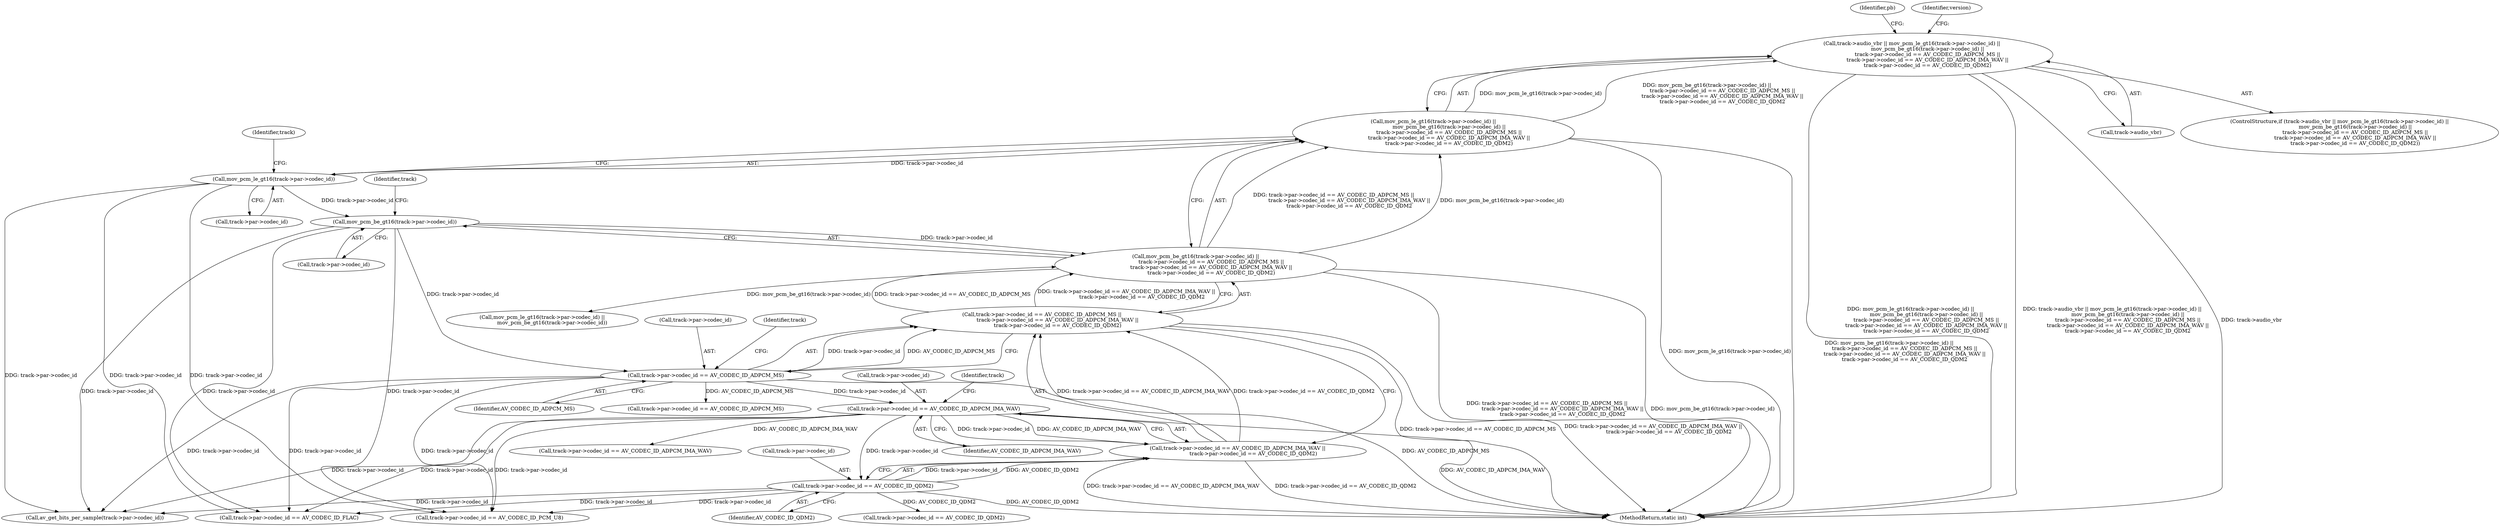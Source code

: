 digraph "0_FFmpeg_fa19fbcf712a6a6cc5a5cfdc3254a97b9bce6582@pointer" {
"1000178" [label="(Call,track->audio_vbr || mov_pcm_le_gt16(track->par->codec_id) ||\n                   mov_pcm_be_gt16(track->par->codec_id) ||\n                   track->par->codec_id == AV_CODEC_ID_ADPCM_MS ||\n                   track->par->codec_id == AV_CODEC_ID_ADPCM_IMA_WAV ||\n                   track->par->codec_id == AV_CODEC_ID_QDM2)"];
"1000182" [label="(Call,mov_pcm_le_gt16(track->par->codec_id) ||\n                   mov_pcm_be_gt16(track->par->codec_id) ||\n                   track->par->codec_id == AV_CODEC_ID_ADPCM_MS ||\n                   track->par->codec_id == AV_CODEC_ID_ADPCM_IMA_WAV ||\n                   track->par->codec_id == AV_CODEC_ID_QDM2)"];
"1000183" [label="(Call,mov_pcm_le_gt16(track->par->codec_id))"];
"1000189" [label="(Call,mov_pcm_be_gt16(track->par->codec_id) ||\n                   track->par->codec_id == AV_CODEC_ID_ADPCM_MS ||\n                   track->par->codec_id == AV_CODEC_ID_ADPCM_IMA_WAV ||\n                   track->par->codec_id == AV_CODEC_ID_QDM2)"];
"1000190" [label="(Call,mov_pcm_be_gt16(track->par->codec_id))"];
"1000196" [label="(Call,track->par->codec_id == AV_CODEC_ID_ADPCM_MS ||\n                   track->par->codec_id == AV_CODEC_ID_ADPCM_IMA_WAV ||\n                   track->par->codec_id == AV_CODEC_ID_QDM2)"];
"1000197" [label="(Call,track->par->codec_id == AV_CODEC_ID_ADPCM_MS)"];
"1000204" [label="(Call,track->par->codec_id == AV_CODEC_ID_ADPCM_IMA_WAV ||\n                   track->par->codec_id == AV_CODEC_ID_QDM2)"];
"1000205" [label="(Call,track->par->codec_id == AV_CODEC_ID_ADPCM_IMA_WAV)"];
"1000212" [label="(Call,track->par->codec_id == AV_CODEC_ID_QDM2)"];
"1000205" [label="(Call,track->par->codec_id == AV_CODEC_ID_ADPCM_IMA_WAV)"];
"1000189" [label="(Call,mov_pcm_be_gt16(track->par->codec_id) ||\n                   track->par->codec_id == AV_CODEC_ID_ADPCM_MS ||\n                   track->par->codec_id == AV_CODEC_ID_ADPCM_IMA_WAV ||\n                   track->par->codec_id == AV_CODEC_ID_QDM2)"];
"1000190" [label="(Call,mov_pcm_be_gt16(track->par->codec_id))"];
"1000193" [label="(Identifier,track)"];
"1000208" [label="(Identifier,track)"];
"1000182" [label="(Call,mov_pcm_le_gt16(track->par->codec_id) ||\n                   mov_pcm_be_gt16(track->par->codec_id) ||\n                   track->par->codec_id == AV_CODEC_ID_ADPCM_MS ||\n                   track->par->codec_id == AV_CODEC_ID_ADPCM_IMA_WAV ||\n                   track->par->codec_id == AV_CODEC_ID_QDM2)"];
"1000203" [label="(Identifier,AV_CODEC_ID_ADPCM_MS)"];
"1000196" [label="(Call,track->par->codec_id == AV_CODEC_ID_ADPCM_MS ||\n                   track->par->codec_id == AV_CODEC_ID_ADPCM_IMA_WAV ||\n                   track->par->codec_id == AV_CODEC_ID_QDM2)"];
"1000302" [label="(Call,av_get_bits_per_sample(track->par->codec_id))"];
"1000179" [label="(Call,track->audio_vbr)"];
"1000767" [label="(MethodReturn,static int)"];
"1000211" [label="(Identifier,AV_CODEC_ID_ADPCM_IMA_WAV)"];
"1000224" [label="(Identifier,pb)"];
"1000218" [label="(Identifier,AV_CODEC_ID_QDM2)"];
"1000206" [label="(Call,track->par->codec_id)"];
"1000583" [label="(Call,track->par->codec_id == AV_CODEC_ID_ADPCM_IMA_WAV)"];
"1000575" [label="(Call,track->par->codec_id == AV_CODEC_ID_ADPCM_MS)"];
"1000200" [label="(Identifier,track)"];
"1000178" [label="(Call,track->audio_vbr || mov_pcm_le_gt16(track->par->codec_id) ||\n                   mov_pcm_be_gt16(track->par->codec_id) ||\n                   track->par->codec_id == AV_CODEC_ID_ADPCM_MS ||\n                   track->par->codec_id == AV_CODEC_ID_ADPCM_IMA_WAV ||\n                   track->par->codec_id == AV_CODEC_ID_QDM2)"];
"1000213" [label="(Call,track->par->codec_id)"];
"1000177" [label="(ControlStructure,if (track->audio_vbr || mov_pcm_le_gt16(track->par->codec_id) ||\n                   mov_pcm_be_gt16(track->par->codec_id) ||\n                   track->par->codec_id == AV_CODEC_ID_ADPCM_MS ||\n                   track->par->codec_id == AV_CODEC_ID_ADPCM_IMA_WAV ||\n                   track->par->codec_id == AV_CODEC_ID_QDM2))"];
"1000204" [label="(Call,track->par->codec_id == AV_CODEC_ID_ADPCM_IMA_WAV ||\n                   track->par->codec_id == AV_CODEC_ID_QDM2)"];
"1000591" [label="(Call,track->par->codec_id == AV_CODEC_ID_QDM2)"];
"1000212" [label="(Call,track->par->codec_id == AV_CODEC_ID_QDM2)"];
"1000221" [label="(Identifier,version)"];
"1000215" [label="(Identifier,track)"];
"1000198" [label="(Call,track->par->codec_id)"];
"1000343" [label="(Call,track->par->codec_id == AV_CODEC_ID_PCM_U8)"];
"1000393" [label="(Call,track->par->codec_id == AV_CODEC_ID_FLAC)"];
"1000184" [label="(Call,track->par->codec_id)"];
"1000191" [label="(Call,track->par->codec_id)"];
"1000484" [label="(Call,mov_pcm_le_gt16(track->par->codec_id) ||\n            mov_pcm_be_gt16(track->par->codec_id))"];
"1000183" [label="(Call,mov_pcm_le_gt16(track->par->codec_id))"];
"1000197" [label="(Call,track->par->codec_id == AV_CODEC_ID_ADPCM_MS)"];
"1000178" -> "1000177"  [label="AST: "];
"1000178" -> "1000179"  [label="CFG: "];
"1000178" -> "1000182"  [label="CFG: "];
"1000179" -> "1000178"  [label="AST: "];
"1000182" -> "1000178"  [label="AST: "];
"1000221" -> "1000178"  [label="CFG: "];
"1000224" -> "1000178"  [label="CFG: "];
"1000178" -> "1000767"  [label="DDG: mov_pcm_le_gt16(track->par->codec_id) ||\n                   mov_pcm_be_gt16(track->par->codec_id) ||\n                   track->par->codec_id == AV_CODEC_ID_ADPCM_MS ||\n                   track->par->codec_id == AV_CODEC_ID_ADPCM_IMA_WAV ||\n                   track->par->codec_id == AV_CODEC_ID_QDM2"];
"1000178" -> "1000767"  [label="DDG: track->audio_vbr || mov_pcm_le_gt16(track->par->codec_id) ||\n                   mov_pcm_be_gt16(track->par->codec_id) ||\n                   track->par->codec_id == AV_CODEC_ID_ADPCM_MS ||\n                   track->par->codec_id == AV_CODEC_ID_ADPCM_IMA_WAV ||\n                   track->par->codec_id == AV_CODEC_ID_QDM2"];
"1000178" -> "1000767"  [label="DDG: track->audio_vbr"];
"1000182" -> "1000178"  [label="DDG: mov_pcm_le_gt16(track->par->codec_id)"];
"1000182" -> "1000178"  [label="DDG: mov_pcm_be_gt16(track->par->codec_id) ||\n                   track->par->codec_id == AV_CODEC_ID_ADPCM_MS ||\n                   track->par->codec_id == AV_CODEC_ID_ADPCM_IMA_WAV ||\n                   track->par->codec_id == AV_CODEC_ID_QDM2"];
"1000182" -> "1000183"  [label="CFG: "];
"1000182" -> "1000189"  [label="CFG: "];
"1000183" -> "1000182"  [label="AST: "];
"1000189" -> "1000182"  [label="AST: "];
"1000182" -> "1000767"  [label="DDG: mov_pcm_be_gt16(track->par->codec_id) ||\n                   track->par->codec_id == AV_CODEC_ID_ADPCM_MS ||\n                   track->par->codec_id == AV_CODEC_ID_ADPCM_IMA_WAV ||\n                   track->par->codec_id == AV_CODEC_ID_QDM2"];
"1000182" -> "1000767"  [label="DDG: mov_pcm_le_gt16(track->par->codec_id)"];
"1000183" -> "1000182"  [label="DDG: track->par->codec_id"];
"1000189" -> "1000182"  [label="DDG: mov_pcm_be_gt16(track->par->codec_id)"];
"1000189" -> "1000182"  [label="DDG: track->par->codec_id == AV_CODEC_ID_ADPCM_MS ||\n                   track->par->codec_id == AV_CODEC_ID_ADPCM_IMA_WAV ||\n                   track->par->codec_id == AV_CODEC_ID_QDM2"];
"1000183" -> "1000184"  [label="CFG: "];
"1000184" -> "1000183"  [label="AST: "];
"1000193" -> "1000183"  [label="CFG: "];
"1000183" -> "1000190"  [label="DDG: track->par->codec_id"];
"1000183" -> "1000302"  [label="DDG: track->par->codec_id"];
"1000183" -> "1000343"  [label="DDG: track->par->codec_id"];
"1000183" -> "1000393"  [label="DDG: track->par->codec_id"];
"1000189" -> "1000190"  [label="CFG: "];
"1000189" -> "1000196"  [label="CFG: "];
"1000190" -> "1000189"  [label="AST: "];
"1000196" -> "1000189"  [label="AST: "];
"1000189" -> "1000767"  [label="DDG: mov_pcm_be_gt16(track->par->codec_id)"];
"1000189" -> "1000767"  [label="DDG: track->par->codec_id == AV_CODEC_ID_ADPCM_MS ||\n                   track->par->codec_id == AV_CODEC_ID_ADPCM_IMA_WAV ||\n                   track->par->codec_id == AV_CODEC_ID_QDM2"];
"1000190" -> "1000189"  [label="DDG: track->par->codec_id"];
"1000196" -> "1000189"  [label="DDG: track->par->codec_id == AV_CODEC_ID_ADPCM_MS"];
"1000196" -> "1000189"  [label="DDG: track->par->codec_id == AV_CODEC_ID_ADPCM_IMA_WAV ||\n                   track->par->codec_id == AV_CODEC_ID_QDM2"];
"1000189" -> "1000484"  [label="DDG: mov_pcm_be_gt16(track->par->codec_id)"];
"1000190" -> "1000191"  [label="CFG: "];
"1000191" -> "1000190"  [label="AST: "];
"1000200" -> "1000190"  [label="CFG: "];
"1000190" -> "1000197"  [label="DDG: track->par->codec_id"];
"1000190" -> "1000302"  [label="DDG: track->par->codec_id"];
"1000190" -> "1000343"  [label="DDG: track->par->codec_id"];
"1000190" -> "1000393"  [label="DDG: track->par->codec_id"];
"1000196" -> "1000197"  [label="CFG: "];
"1000196" -> "1000204"  [label="CFG: "];
"1000197" -> "1000196"  [label="AST: "];
"1000204" -> "1000196"  [label="AST: "];
"1000196" -> "1000767"  [label="DDG: track->par->codec_id == AV_CODEC_ID_ADPCM_MS"];
"1000196" -> "1000767"  [label="DDG: track->par->codec_id == AV_CODEC_ID_ADPCM_IMA_WAV ||\n                   track->par->codec_id == AV_CODEC_ID_QDM2"];
"1000197" -> "1000196"  [label="DDG: track->par->codec_id"];
"1000197" -> "1000196"  [label="DDG: AV_CODEC_ID_ADPCM_MS"];
"1000204" -> "1000196"  [label="DDG: track->par->codec_id == AV_CODEC_ID_ADPCM_IMA_WAV"];
"1000204" -> "1000196"  [label="DDG: track->par->codec_id == AV_CODEC_ID_QDM2"];
"1000197" -> "1000203"  [label="CFG: "];
"1000198" -> "1000197"  [label="AST: "];
"1000203" -> "1000197"  [label="AST: "];
"1000208" -> "1000197"  [label="CFG: "];
"1000197" -> "1000767"  [label="DDG: AV_CODEC_ID_ADPCM_MS"];
"1000197" -> "1000205"  [label="DDG: track->par->codec_id"];
"1000197" -> "1000302"  [label="DDG: track->par->codec_id"];
"1000197" -> "1000343"  [label="DDG: track->par->codec_id"];
"1000197" -> "1000393"  [label="DDG: track->par->codec_id"];
"1000197" -> "1000575"  [label="DDG: AV_CODEC_ID_ADPCM_MS"];
"1000204" -> "1000205"  [label="CFG: "];
"1000204" -> "1000212"  [label="CFG: "];
"1000205" -> "1000204"  [label="AST: "];
"1000212" -> "1000204"  [label="AST: "];
"1000204" -> "1000767"  [label="DDG: track->par->codec_id == AV_CODEC_ID_QDM2"];
"1000204" -> "1000767"  [label="DDG: track->par->codec_id == AV_CODEC_ID_ADPCM_IMA_WAV"];
"1000205" -> "1000204"  [label="DDG: track->par->codec_id"];
"1000205" -> "1000204"  [label="DDG: AV_CODEC_ID_ADPCM_IMA_WAV"];
"1000212" -> "1000204"  [label="DDG: track->par->codec_id"];
"1000212" -> "1000204"  [label="DDG: AV_CODEC_ID_QDM2"];
"1000205" -> "1000211"  [label="CFG: "];
"1000206" -> "1000205"  [label="AST: "];
"1000211" -> "1000205"  [label="AST: "];
"1000215" -> "1000205"  [label="CFG: "];
"1000205" -> "1000767"  [label="DDG: AV_CODEC_ID_ADPCM_IMA_WAV"];
"1000205" -> "1000212"  [label="DDG: track->par->codec_id"];
"1000205" -> "1000302"  [label="DDG: track->par->codec_id"];
"1000205" -> "1000343"  [label="DDG: track->par->codec_id"];
"1000205" -> "1000393"  [label="DDG: track->par->codec_id"];
"1000205" -> "1000583"  [label="DDG: AV_CODEC_ID_ADPCM_IMA_WAV"];
"1000212" -> "1000218"  [label="CFG: "];
"1000213" -> "1000212"  [label="AST: "];
"1000218" -> "1000212"  [label="AST: "];
"1000212" -> "1000767"  [label="DDG: AV_CODEC_ID_QDM2"];
"1000212" -> "1000302"  [label="DDG: track->par->codec_id"];
"1000212" -> "1000343"  [label="DDG: track->par->codec_id"];
"1000212" -> "1000393"  [label="DDG: track->par->codec_id"];
"1000212" -> "1000591"  [label="DDG: AV_CODEC_ID_QDM2"];
}
